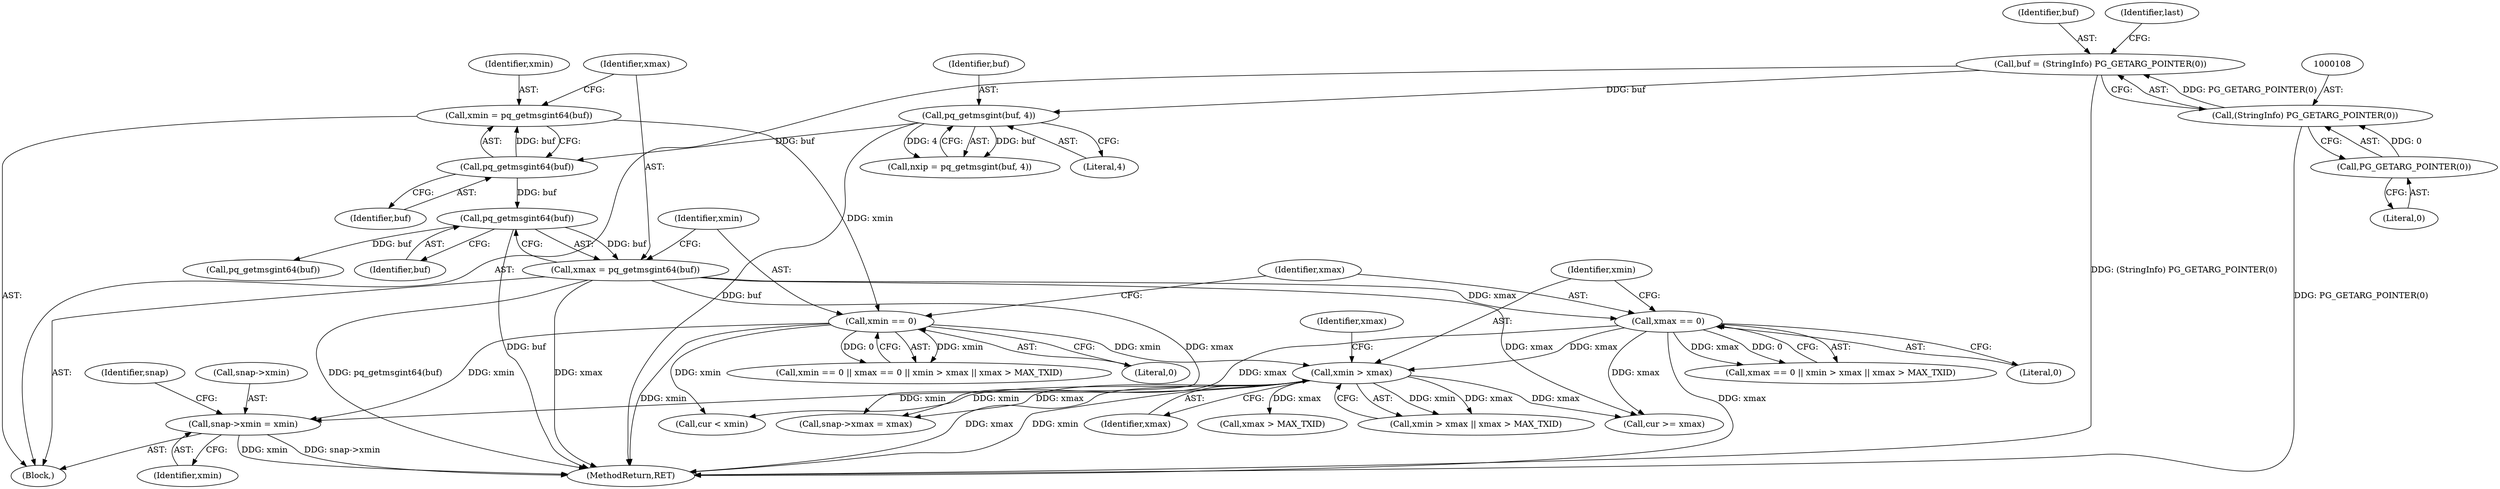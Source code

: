 digraph "0_postgres_31400a673325147e1205326008e32135a78b4d8a_19@pointer" {
"1000188" [label="(Call,snap->xmin = xmin)"];
"1000168" [label="(Call,xmin == 0)"];
"1000158" [label="(Call,xmin = pq_getmsgint64(buf))"];
"1000160" [label="(Call,pq_getmsgint64(buf))"];
"1000124" [label="(Call,pq_getmsgint(buf, 4))"];
"1000105" [label="(Call,buf = (StringInfo) PG_GETARG_POINTER(0))"];
"1000107" [label="(Call,(StringInfo) PG_GETARG_POINTER(0))"];
"1000109" [label="(Call,PG_GETARG_POINTER(0))"];
"1000176" [label="(Call,xmin > xmax)"];
"1000172" [label="(Call,xmax == 0)"];
"1000162" [label="(Call,xmax = pq_getmsgint64(buf))"];
"1000164" [label="(Call,pq_getmsgint64(buf))"];
"1000175" [label="(Call,xmin > xmax || xmax > MAX_TXID)"];
"1000195" [label="(Identifier,snap)"];
"1000228" [label="(Call,cur < xmin)"];
"1000180" [label="(Identifier,xmax)"];
"1000162" [label="(Call,xmax = pq_getmsgint64(buf))"];
"1000105" [label="(Call,buf = (StringInfo) PG_GETARG_POINTER(0))"];
"1000110" [label="(Literal,0)"];
"1000103" [label="(Block,)"];
"1000168" [label="(Call,xmin == 0)"];
"1000163" [label="(Identifier,xmax)"];
"1000173" [label="(Identifier,xmax)"];
"1000170" [label="(Literal,0)"];
"1000161" [label="(Identifier,buf)"];
"1000176" [label="(Call,xmin > xmax)"];
"1000177" [label="(Identifier,xmin)"];
"1000172" [label="(Call,xmax == 0)"];
"1000192" [label="(Identifier,xmin)"];
"1000164" [label="(Call,pq_getmsgint64(buf))"];
"1000160" [label="(Call,pq_getmsgint64(buf))"];
"1000169" [label="(Identifier,xmin)"];
"1000174" [label="(Literal,0)"];
"1000106" [label="(Identifier,buf)"];
"1000165" [label="(Identifier,buf)"];
"1000107" [label="(Call,(StringInfo) PG_GETARG_POINTER(0))"];
"1000220" [label="(Call,pq_getmsgint64(buf))"];
"1000122" [label="(Call,nxip = pq_getmsgint(buf, 4))"];
"1000193" [label="(Call,snap->xmax = xmax)"];
"1000189" [label="(Call,snap->xmin)"];
"1000126" [label="(Literal,4)"];
"1000178" [label="(Identifier,xmax)"];
"1000125" [label="(Identifier,buf)"];
"1000158" [label="(Call,xmin = pq_getmsgint64(buf))"];
"1000231" [label="(Call,cur >= xmax)"];
"1000167" [label="(Call,xmin == 0 || xmax == 0 || xmin > xmax || xmax > MAX_TXID)"];
"1000114" [label="(Identifier,last)"];
"1000179" [label="(Call,xmax > MAX_TXID)"];
"1000255" [label="(MethodReturn,RET)"];
"1000171" [label="(Call,xmax == 0 || xmin > xmax || xmax > MAX_TXID)"];
"1000188" [label="(Call,snap->xmin = xmin)"];
"1000159" [label="(Identifier,xmin)"];
"1000109" [label="(Call,PG_GETARG_POINTER(0))"];
"1000124" [label="(Call,pq_getmsgint(buf, 4))"];
"1000188" -> "1000103"  [label="AST: "];
"1000188" -> "1000192"  [label="CFG: "];
"1000189" -> "1000188"  [label="AST: "];
"1000192" -> "1000188"  [label="AST: "];
"1000195" -> "1000188"  [label="CFG: "];
"1000188" -> "1000255"  [label="DDG: snap->xmin"];
"1000188" -> "1000255"  [label="DDG: xmin"];
"1000168" -> "1000188"  [label="DDG: xmin"];
"1000176" -> "1000188"  [label="DDG: xmin"];
"1000168" -> "1000167"  [label="AST: "];
"1000168" -> "1000170"  [label="CFG: "];
"1000169" -> "1000168"  [label="AST: "];
"1000170" -> "1000168"  [label="AST: "];
"1000173" -> "1000168"  [label="CFG: "];
"1000167" -> "1000168"  [label="CFG: "];
"1000168" -> "1000255"  [label="DDG: xmin"];
"1000168" -> "1000167"  [label="DDG: xmin"];
"1000168" -> "1000167"  [label="DDG: 0"];
"1000158" -> "1000168"  [label="DDG: xmin"];
"1000168" -> "1000176"  [label="DDG: xmin"];
"1000168" -> "1000228"  [label="DDG: xmin"];
"1000158" -> "1000103"  [label="AST: "];
"1000158" -> "1000160"  [label="CFG: "];
"1000159" -> "1000158"  [label="AST: "];
"1000160" -> "1000158"  [label="AST: "];
"1000163" -> "1000158"  [label="CFG: "];
"1000160" -> "1000158"  [label="DDG: buf"];
"1000160" -> "1000161"  [label="CFG: "];
"1000161" -> "1000160"  [label="AST: "];
"1000124" -> "1000160"  [label="DDG: buf"];
"1000160" -> "1000164"  [label="DDG: buf"];
"1000124" -> "1000122"  [label="AST: "];
"1000124" -> "1000126"  [label="CFG: "];
"1000125" -> "1000124"  [label="AST: "];
"1000126" -> "1000124"  [label="AST: "];
"1000122" -> "1000124"  [label="CFG: "];
"1000124" -> "1000255"  [label="DDG: buf"];
"1000124" -> "1000122"  [label="DDG: buf"];
"1000124" -> "1000122"  [label="DDG: 4"];
"1000105" -> "1000124"  [label="DDG: buf"];
"1000105" -> "1000103"  [label="AST: "];
"1000105" -> "1000107"  [label="CFG: "];
"1000106" -> "1000105"  [label="AST: "];
"1000107" -> "1000105"  [label="AST: "];
"1000114" -> "1000105"  [label="CFG: "];
"1000105" -> "1000255"  [label="DDG: (StringInfo) PG_GETARG_POINTER(0)"];
"1000107" -> "1000105"  [label="DDG: PG_GETARG_POINTER(0)"];
"1000107" -> "1000109"  [label="CFG: "];
"1000108" -> "1000107"  [label="AST: "];
"1000109" -> "1000107"  [label="AST: "];
"1000107" -> "1000255"  [label="DDG: PG_GETARG_POINTER(0)"];
"1000109" -> "1000107"  [label="DDG: 0"];
"1000109" -> "1000110"  [label="CFG: "];
"1000110" -> "1000109"  [label="AST: "];
"1000176" -> "1000175"  [label="AST: "];
"1000176" -> "1000178"  [label="CFG: "];
"1000177" -> "1000176"  [label="AST: "];
"1000178" -> "1000176"  [label="AST: "];
"1000180" -> "1000176"  [label="CFG: "];
"1000175" -> "1000176"  [label="CFG: "];
"1000176" -> "1000255"  [label="DDG: xmax"];
"1000176" -> "1000255"  [label="DDG: xmin"];
"1000176" -> "1000175"  [label="DDG: xmin"];
"1000176" -> "1000175"  [label="DDG: xmax"];
"1000172" -> "1000176"  [label="DDG: xmax"];
"1000176" -> "1000179"  [label="DDG: xmax"];
"1000176" -> "1000193"  [label="DDG: xmax"];
"1000176" -> "1000228"  [label="DDG: xmin"];
"1000176" -> "1000231"  [label="DDG: xmax"];
"1000172" -> "1000171"  [label="AST: "];
"1000172" -> "1000174"  [label="CFG: "];
"1000173" -> "1000172"  [label="AST: "];
"1000174" -> "1000172"  [label="AST: "];
"1000177" -> "1000172"  [label="CFG: "];
"1000171" -> "1000172"  [label="CFG: "];
"1000172" -> "1000255"  [label="DDG: xmax"];
"1000172" -> "1000171"  [label="DDG: xmax"];
"1000172" -> "1000171"  [label="DDG: 0"];
"1000162" -> "1000172"  [label="DDG: xmax"];
"1000172" -> "1000193"  [label="DDG: xmax"];
"1000172" -> "1000231"  [label="DDG: xmax"];
"1000162" -> "1000103"  [label="AST: "];
"1000162" -> "1000164"  [label="CFG: "];
"1000163" -> "1000162"  [label="AST: "];
"1000164" -> "1000162"  [label="AST: "];
"1000169" -> "1000162"  [label="CFG: "];
"1000162" -> "1000255"  [label="DDG: pq_getmsgint64(buf)"];
"1000162" -> "1000255"  [label="DDG: xmax"];
"1000164" -> "1000162"  [label="DDG: buf"];
"1000162" -> "1000193"  [label="DDG: xmax"];
"1000162" -> "1000231"  [label="DDG: xmax"];
"1000164" -> "1000165"  [label="CFG: "];
"1000165" -> "1000164"  [label="AST: "];
"1000164" -> "1000255"  [label="DDG: buf"];
"1000164" -> "1000220"  [label="DDG: buf"];
}
